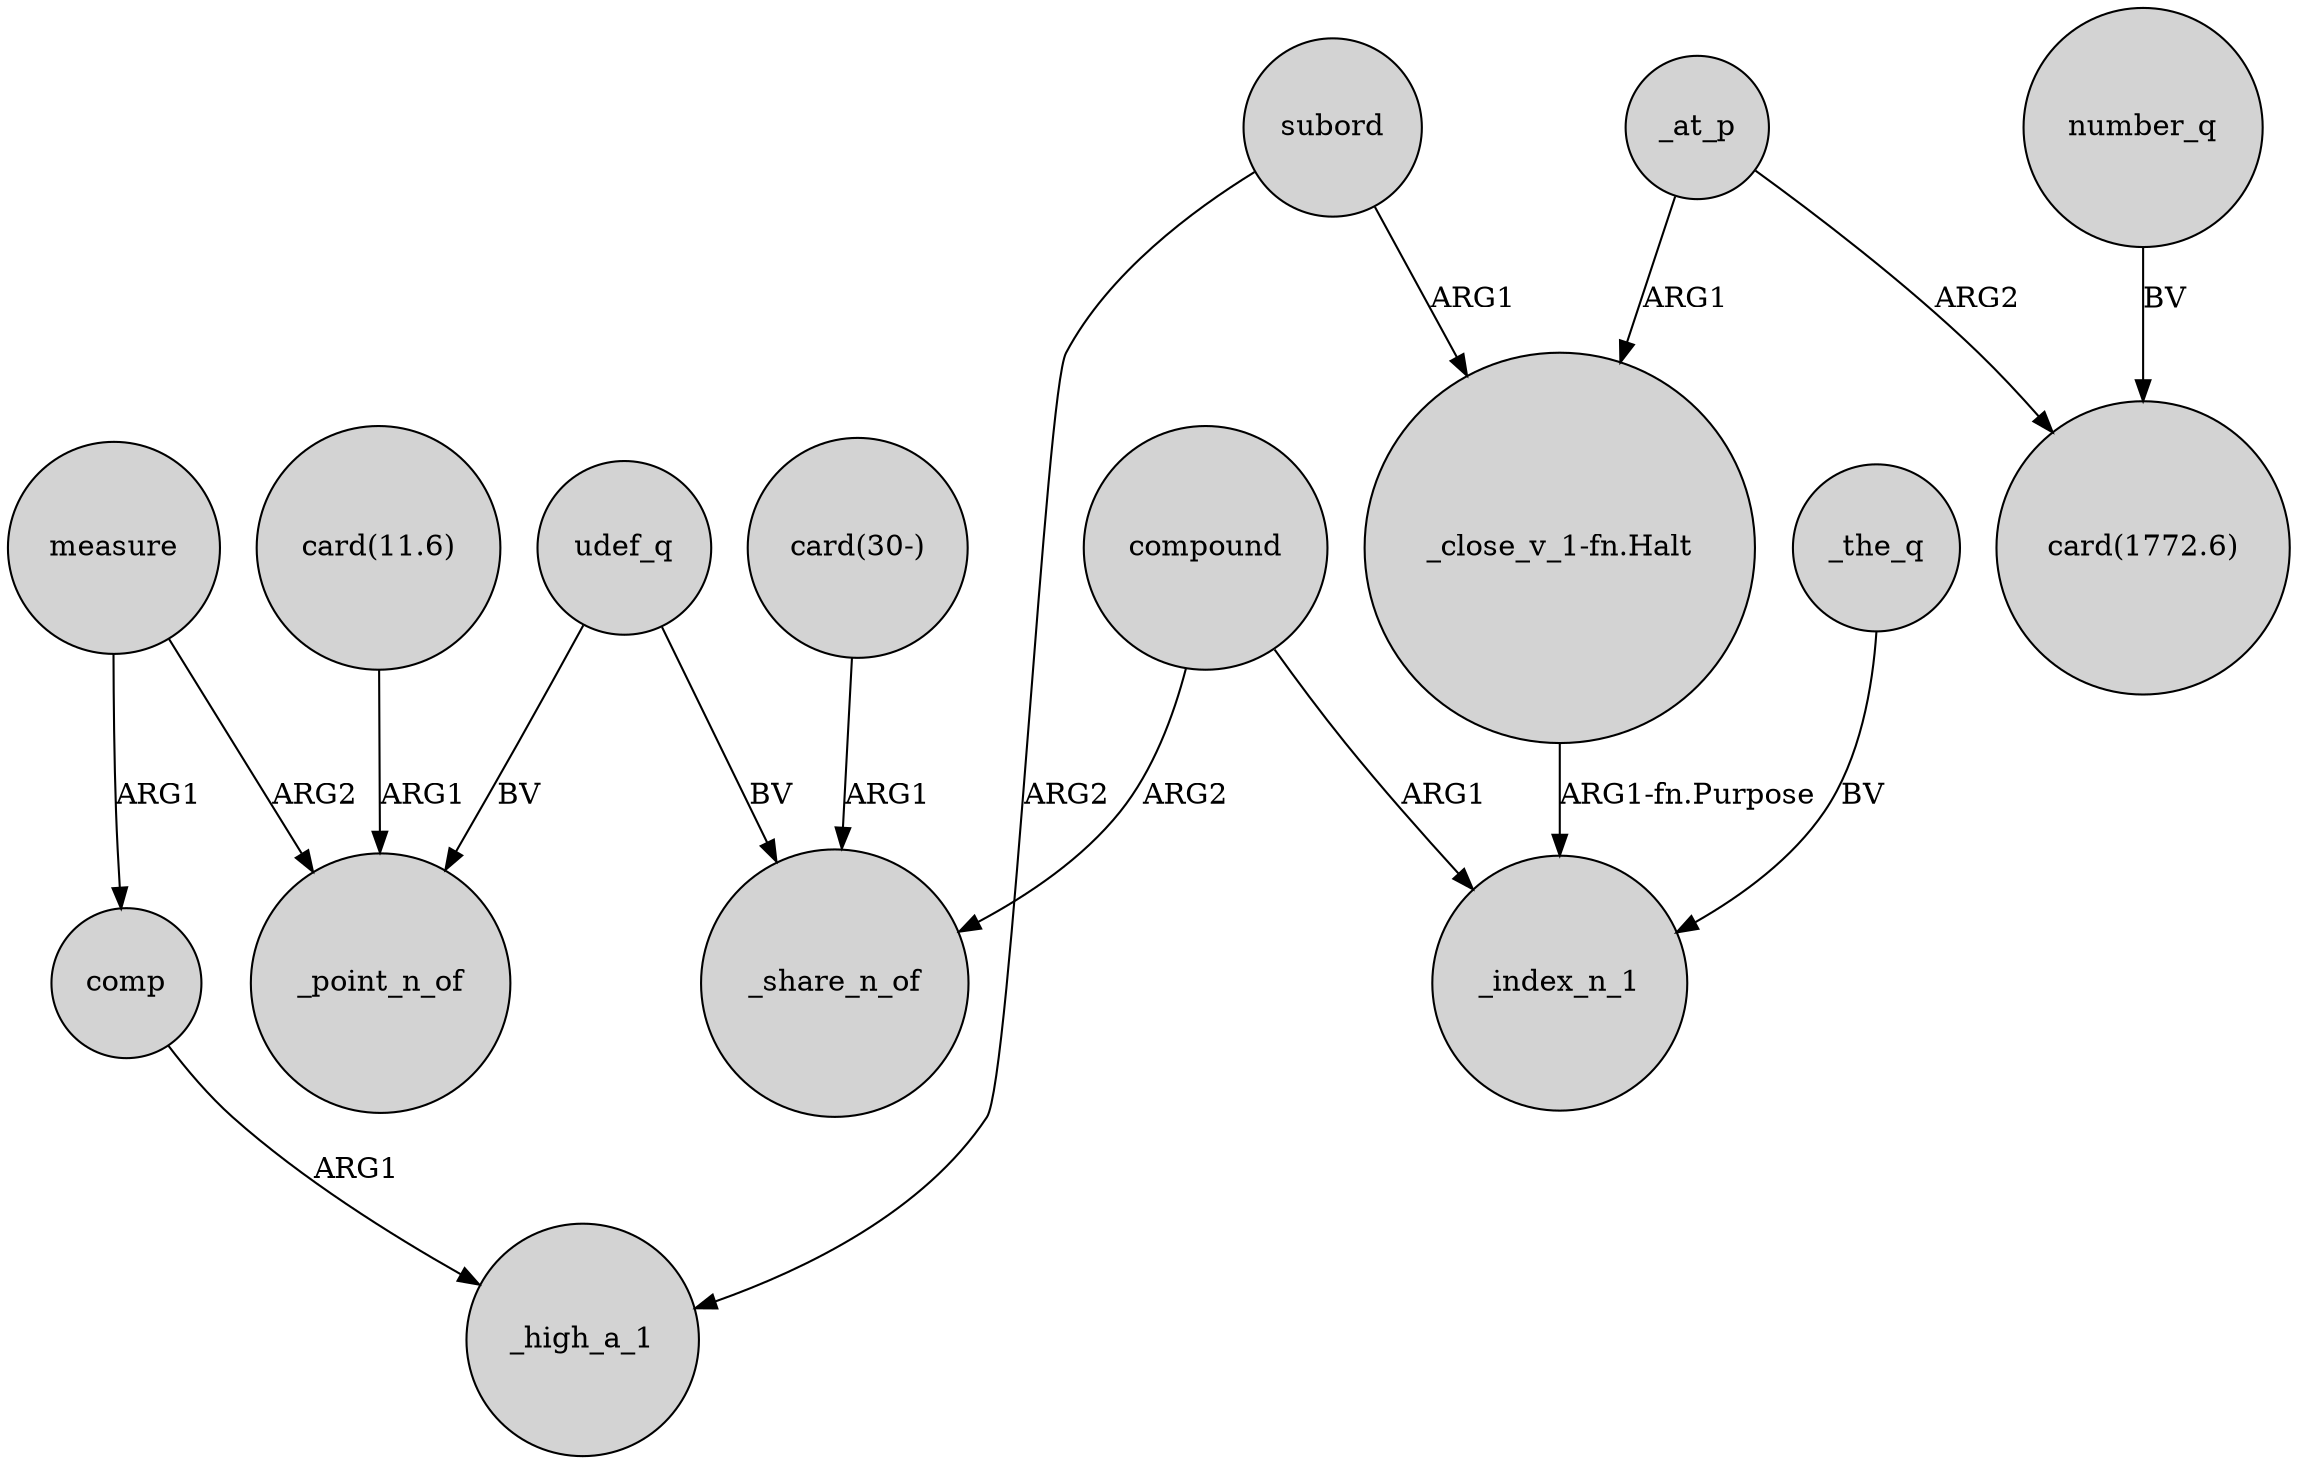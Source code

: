 digraph {
	node [shape=circle style=filled]
	"card(11.6)" -> _point_n_of [label=ARG1]
	subord -> _high_a_1 [label=ARG2]
	comp -> _high_a_1 [label=ARG1]
	udef_q -> _share_n_of [label=BV]
	_at_p -> "_close_v_1-fn.Halt" [label=ARG1]
	measure -> _point_n_of [label=ARG2]
	_the_q -> _index_n_1 [label=BV]
	"_close_v_1-fn.Halt" -> _index_n_1 [label="ARG1-fn.Purpose"]
	udef_q -> _point_n_of [label=BV]
	"card(30-)" -> _share_n_of [label=ARG1]
	subord -> "_close_v_1-fn.Halt" [label=ARG1]
	_at_p -> "card(1772.6)" [label=ARG2]
	compound -> _share_n_of [label=ARG2]
	compound -> _index_n_1 [label=ARG1]
	number_q -> "card(1772.6)" [label=BV]
	measure -> comp [label=ARG1]
}

